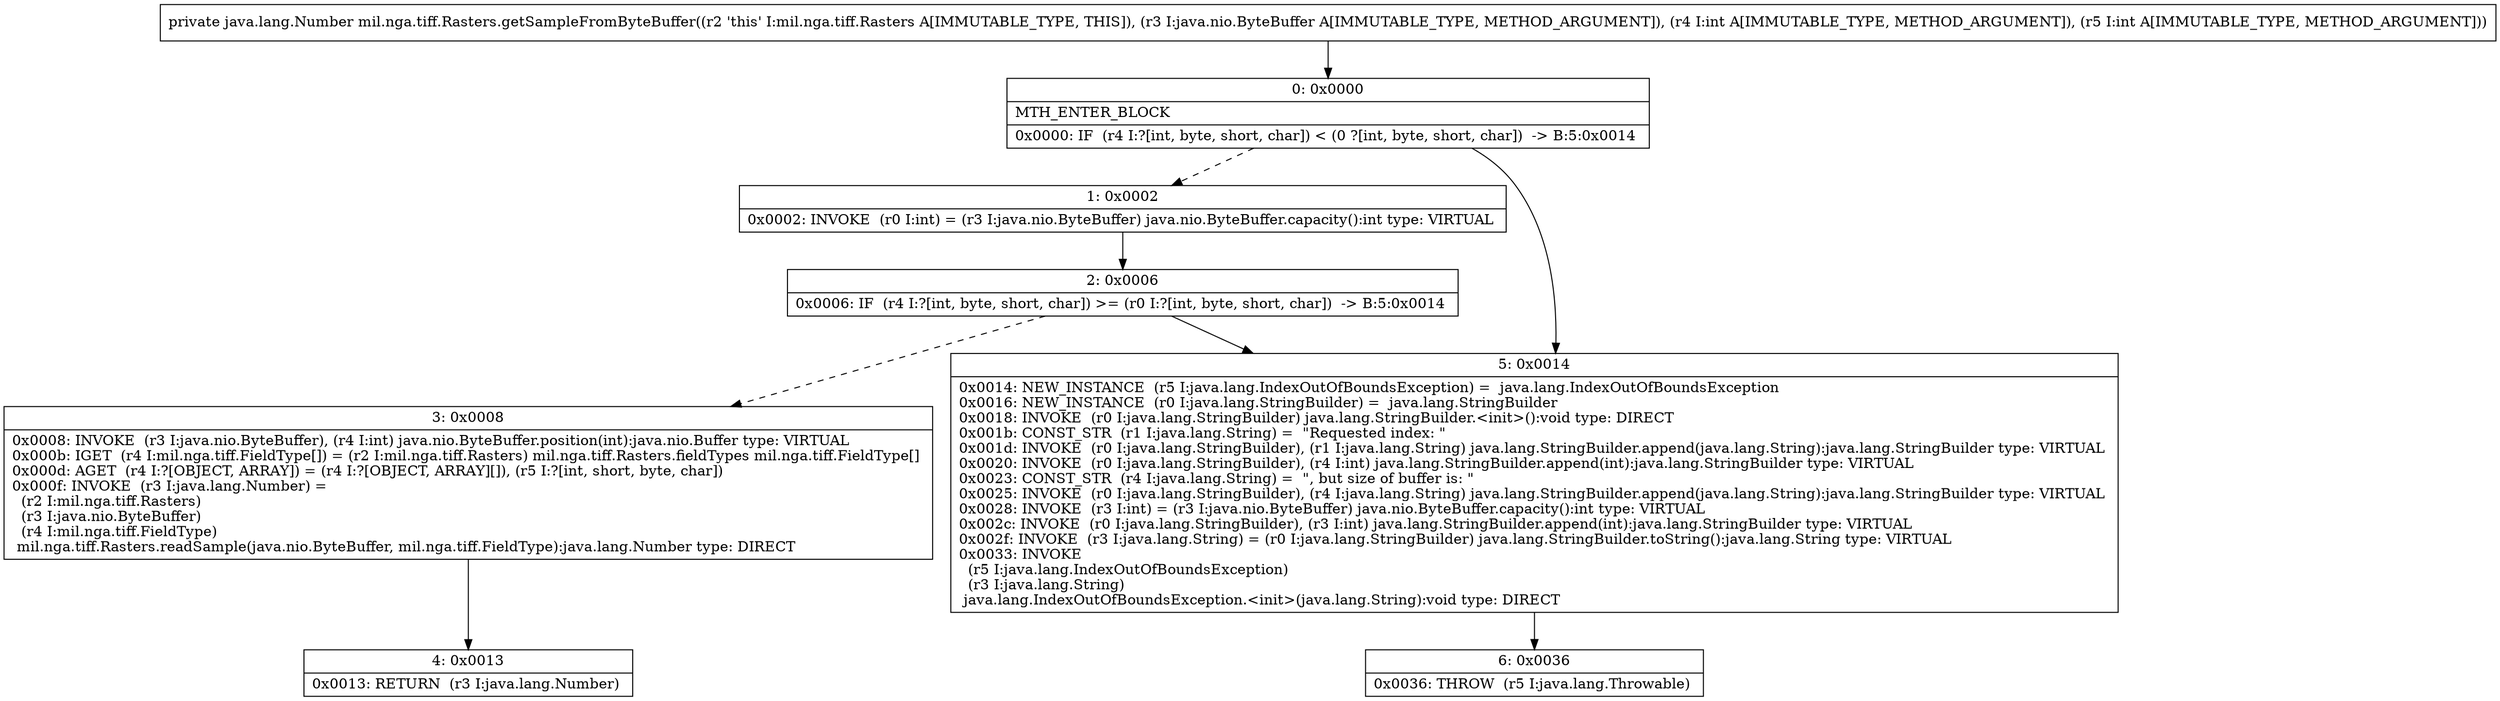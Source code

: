 digraph "CFG formil.nga.tiff.Rasters.getSampleFromByteBuffer(Ljava\/nio\/ByteBuffer;II)Ljava\/lang\/Number;" {
Node_0 [shape=record,label="{0\:\ 0x0000|MTH_ENTER_BLOCK\l|0x0000: IF  (r4 I:?[int, byte, short, char]) \< (0 ?[int, byte, short, char])  \-\> B:5:0x0014 \l}"];
Node_1 [shape=record,label="{1\:\ 0x0002|0x0002: INVOKE  (r0 I:int) = (r3 I:java.nio.ByteBuffer) java.nio.ByteBuffer.capacity():int type: VIRTUAL \l}"];
Node_2 [shape=record,label="{2\:\ 0x0006|0x0006: IF  (r4 I:?[int, byte, short, char]) \>= (r0 I:?[int, byte, short, char])  \-\> B:5:0x0014 \l}"];
Node_3 [shape=record,label="{3\:\ 0x0008|0x0008: INVOKE  (r3 I:java.nio.ByteBuffer), (r4 I:int) java.nio.ByteBuffer.position(int):java.nio.Buffer type: VIRTUAL \l0x000b: IGET  (r4 I:mil.nga.tiff.FieldType[]) = (r2 I:mil.nga.tiff.Rasters) mil.nga.tiff.Rasters.fieldTypes mil.nga.tiff.FieldType[] \l0x000d: AGET  (r4 I:?[OBJECT, ARRAY]) = (r4 I:?[OBJECT, ARRAY][]), (r5 I:?[int, short, byte, char]) \l0x000f: INVOKE  (r3 I:java.lang.Number) = \l  (r2 I:mil.nga.tiff.Rasters)\l  (r3 I:java.nio.ByteBuffer)\l  (r4 I:mil.nga.tiff.FieldType)\l mil.nga.tiff.Rasters.readSample(java.nio.ByteBuffer, mil.nga.tiff.FieldType):java.lang.Number type: DIRECT \l}"];
Node_4 [shape=record,label="{4\:\ 0x0013|0x0013: RETURN  (r3 I:java.lang.Number) \l}"];
Node_5 [shape=record,label="{5\:\ 0x0014|0x0014: NEW_INSTANCE  (r5 I:java.lang.IndexOutOfBoundsException) =  java.lang.IndexOutOfBoundsException \l0x0016: NEW_INSTANCE  (r0 I:java.lang.StringBuilder) =  java.lang.StringBuilder \l0x0018: INVOKE  (r0 I:java.lang.StringBuilder) java.lang.StringBuilder.\<init\>():void type: DIRECT \l0x001b: CONST_STR  (r1 I:java.lang.String) =  \"Requested index: \" \l0x001d: INVOKE  (r0 I:java.lang.StringBuilder), (r1 I:java.lang.String) java.lang.StringBuilder.append(java.lang.String):java.lang.StringBuilder type: VIRTUAL \l0x0020: INVOKE  (r0 I:java.lang.StringBuilder), (r4 I:int) java.lang.StringBuilder.append(int):java.lang.StringBuilder type: VIRTUAL \l0x0023: CONST_STR  (r4 I:java.lang.String) =  \", but size of buffer is: \" \l0x0025: INVOKE  (r0 I:java.lang.StringBuilder), (r4 I:java.lang.String) java.lang.StringBuilder.append(java.lang.String):java.lang.StringBuilder type: VIRTUAL \l0x0028: INVOKE  (r3 I:int) = (r3 I:java.nio.ByteBuffer) java.nio.ByteBuffer.capacity():int type: VIRTUAL \l0x002c: INVOKE  (r0 I:java.lang.StringBuilder), (r3 I:int) java.lang.StringBuilder.append(int):java.lang.StringBuilder type: VIRTUAL \l0x002f: INVOKE  (r3 I:java.lang.String) = (r0 I:java.lang.StringBuilder) java.lang.StringBuilder.toString():java.lang.String type: VIRTUAL \l0x0033: INVOKE  \l  (r5 I:java.lang.IndexOutOfBoundsException)\l  (r3 I:java.lang.String)\l java.lang.IndexOutOfBoundsException.\<init\>(java.lang.String):void type: DIRECT \l}"];
Node_6 [shape=record,label="{6\:\ 0x0036|0x0036: THROW  (r5 I:java.lang.Throwable) \l}"];
MethodNode[shape=record,label="{private java.lang.Number mil.nga.tiff.Rasters.getSampleFromByteBuffer((r2 'this' I:mil.nga.tiff.Rasters A[IMMUTABLE_TYPE, THIS]), (r3 I:java.nio.ByteBuffer A[IMMUTABLE_TYPE, METHOD_ARGUMENT]), (r4 I:int A[IMMUTABLE_TYPE, METHOD_ARGUMENT]), (r5 I:int A[IMMUTABLE_TYPE, METHOD_ARGUMENT])) }"];
MethodNode -> Node_0;
Node_0 -> Node_1[style=dashed];
Node_0 -> Node_5;
Node_1 -> Node_2;
Node_2 -> Node_3[style=dashed];
Node_2 -> Node_5;
Node_3 -> Node_4;
Node_5 -> Node_6;
}

